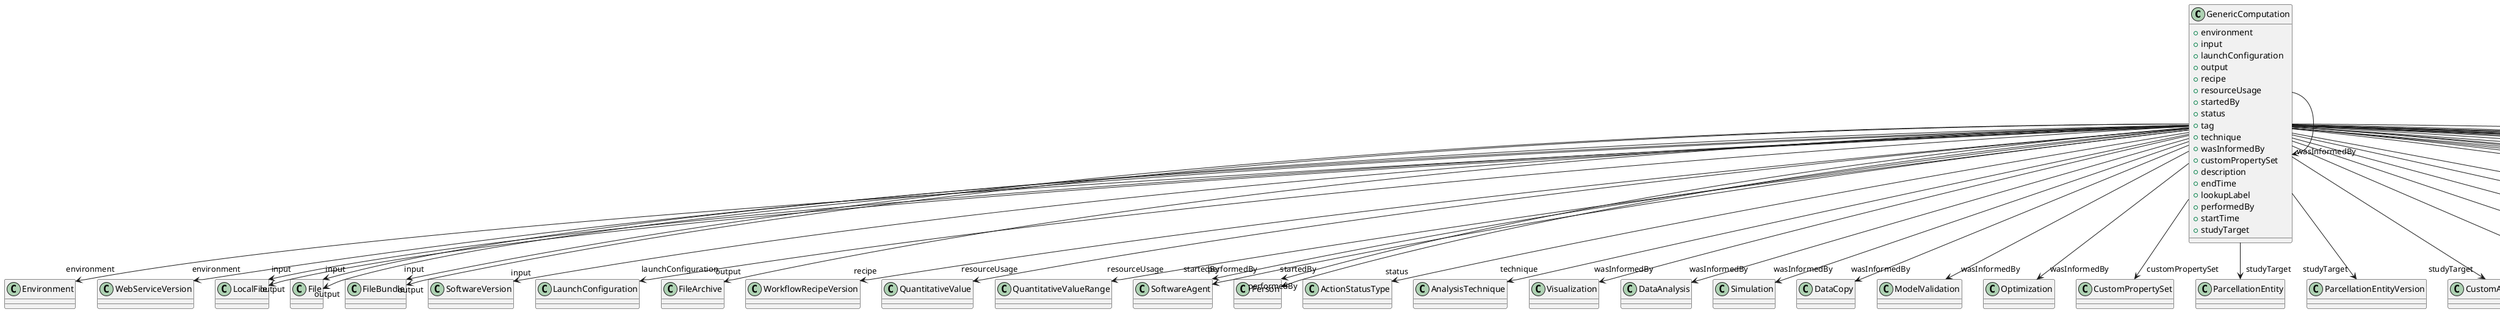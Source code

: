 @startuml
class GenericComputation {
+environment
+input
+launchConfiguration
+output
+recipe
+resourceUsage
+startedBy
+status
+tag
+technique
+wasInformedBy
+customPropertySet
+description
+endTime
+lookupLabel
+performedBy
+startTime
+studyTarget

}
GenericComputation -d-> "environment" Environment
GenericComputation -d-> "environment" WebServiceVersion
GenericComputation -d-> "input" LocalFile
GenericComputation -d-> "input" File
GenericComputation -d-> "input" FileBundle
GenericComputation -d-> "input" SoftwareVersion
GenericComputation -d-> "launchConfiguration" LaunchConfiguration
GenericComputation -d-> "output" LocalFile
GenericComputation -d-> "output" File
GenericComputation -d-> "output" FileArchive
GenericComputation -d-> "output" FileBundle
GenericComputation -d-> "recipe" WorkflowRecipeVersion
GenericComputation -d-> "resourceUsage" QuantitativeValue
GenericComputation -d-> "resourceUsage" QuantitativeValueRange
GenericComputation -d-> "startedBy" SoftwareAgent
GenericComputation -d-> "startedBy" Person
GenericComputation -d-> "status" ActionStatusType
GenericComputation -d-> "technique" AnalysisTechnique
GenericComputation -d-> "wasInformedBy" Visualization
GenericComputation -d-> "wasInformedBy" GenericComputation
GenericComputation -d-> "wasInformedBy" DataAnalysis
GenericComputation -d-> "wasInformedBy" Simulation
GenericComputation -d-> "wasInformedBy" DataCopy
GenericComputation -d-> "wasInformedBy" ModelValidation
GenericComputation -d-> "wasInformedBy" Optimization
GenericComputation -d-> "customPropertySet" CustomPropertySet
GenericComputation -d-> "performedBy" SoftwareAgent
GenericComputation -d-> "performedBy" Person
GenericComputation -d-> "studyTarget" ParcellationEntity
GenericComputation -d-> "studyTarget" ParcellationEntityVersion
GenericComputation -d-> "studyTarget" CustomAnatomicalEntity
GenericComputation -d-> "studyTarget" GeneticStrainType
GenericComputation -d-> "studyTarget" TissueSampleType
GenericComputation -d-> "studyTarget" OpticalStimulusType
GenericComputation -d-> "studyTarget" OrganismSystem
GenericComputation -d-> "studyTarget" VisualStimulusType
GenericComputation -d-> "studyTarget" Disease
GenericComputation -d-> "studyTarget" CellType
GenericComputation -d-> "studyTarget" Species
GenericComputation -d-> "studyTarget" BiologicalSex
GenericComputation -d-> "studyTarget" Handedness
GenericComputation -d-> "studyTarget" OrganismSubstance
GenericComputation -d-> "studyTarget" BreedingType
GenericComputation -d-> "studyTarget" OlfactoryStimulusType
GenericComputation -d-> "studyTarget" TermSuggestion
GenericComputation -d-> "studyTarget" AuditoryStimulusType
GenericComputation -d-> "studyTarget" TactileStimulusType
GenericComputation -d-> "studyTarget" ElectricalStimulusType
GenericComputation -d-> "studyTarget" UBERONParcellation
GenericComputation -d-> "studyTarget" Organ
GenericComputation -d-> "studyTarget" DiseaseModel
GenericComputation -d-> "studyTarget" BiologicalOrder
GenericComputation -d-> "studyTarget" SubcellularEntity
GenericComputation -d-> "studyTarget" GustatoryStimulusType
GenericComputation -d-> "studyTarget" CellCultureType
GenericComputation -d-> "studyTarget" MolecularEntity

@enduml